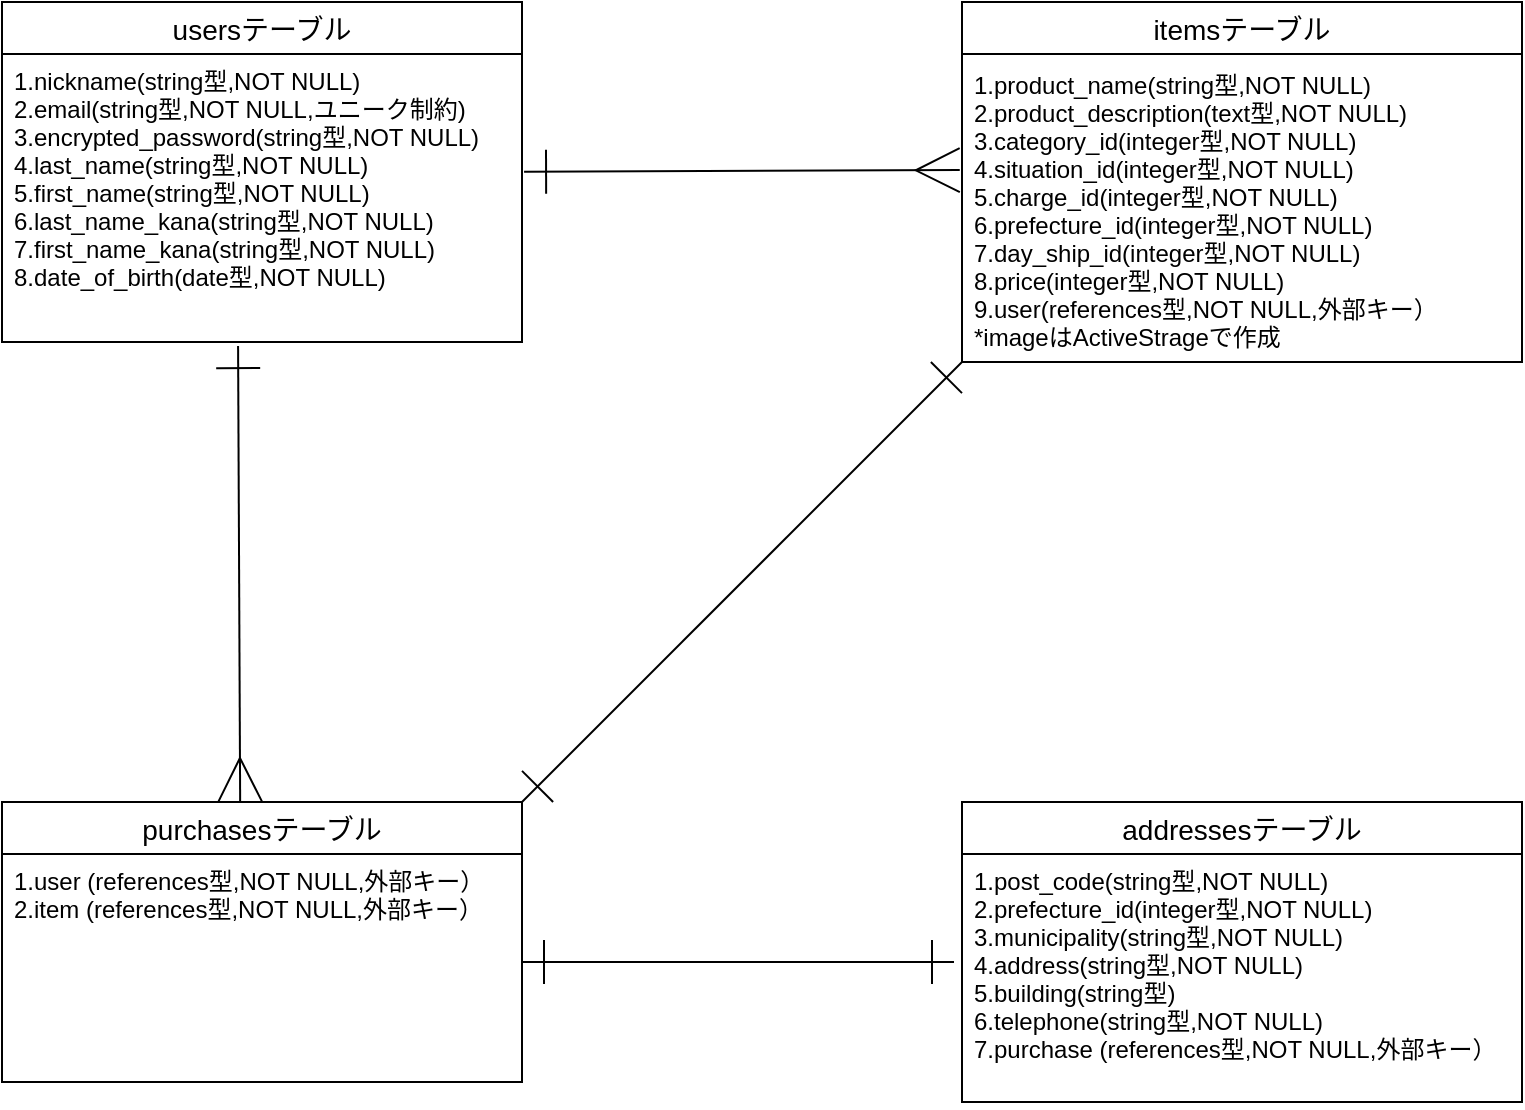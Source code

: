 <mxfile>
    <diagram id="P_oDM2YzGUnUUfiy4xYH" name="ページ1">
        <mxGraphModel dx="968" dy="830" grid="1" gridSize="10" guides="1" tooltips="1" connect="1" arrows="1" fold="1" page="1" pageScale="1" pageWidth="827" pageHeight="1169" math="0" shadow="0">
            <root>
                <mxCell id="0"/>
                <mxCell id="1" parent="0"/>
                <mxCell id="49" value="usersテーブル" style="swimlane;fontStyle=0;childLayout=stackLayout;horizontal=1;startSize=26;horizontalStack=0;resizeParent=1;resizeParentMax=0;resizeLast=0;collapsible=1;marginBottom=0;align=center;fontSize=14;" parent="1" vertex="1">
                    <mxGeometry x="40" y="40" width="260" height="170" as="geometry"/>
                </mxCell>
                <mxCell id="50" value="1.nickname(string型,NOT NULL)&#10;2.email(string型,NOT NULL,ユニーク制約)&#10;3.encrypted_password(string型,NOT NULL)&#10;4.last_name(string型,NOT NULL)&#10;5.first_name(string型,NOT NULL)&#10;6.last_name_kana(string型,NOT NULL)&#10;7.first_name_kana(string型,NOT NULL)&#10;8.date_of_birth(date型,NOT NULL)" style="text;strokeColor=none;fillColor=none;spacingLeft=4;spacingRight=4;overflow=hidden;rotatable=0;points=[[0,0.5],[1,0.5]];portConstraint=eastwest;fontSize=12;" parent="49" vertex="1">
                    <mxGeometry y="26" width="260" height="144" as="geometry"/>
                </mxCell>
                <mxCell id="51" value="itemsテーブル" style="swimlane;fontStyle=0;childLayout=stackLayout;horizontal=1;startSize=26;horizontalStack=0;resizeParent=1;resizeParentMax=0;resizeLast=0;collapsible=1;marginBottom=0;align=center;fontSize=14;" parent="1" vertex="1">
                    <mxGeometry x="520" y="40" width="280" height="180" as="geometry"/>
                </mxCell>
                <mxCell id="52" style="edgeStyle=none;html=1;endArrow=ERmany;endFill=0;endSize=20;startArrow=ERone;startFill=0;jumpSize=6;startSize=20;exitX=0.454;exitY=1.014;exitDx=0;exitDy=0;exitPerimeter=0;entryX=0.458;entryY=0;entryDx=0;entryDy=0;entryPerimeter=0;" parent="1" source="50" edge="1" target="53">
                    <mxGeometry relative="1" as="geometry">
                        <mxPoint x="230" y="420" as="targetPoint"/>
                    </mxGeometry>
                </mxCell>
                <mxCell id="53" value="purchasesテーブル" style="swimlane;fontStyle=0;childLayout=stackLayout;horizontal=1;startSize=26;horizontalStack=0;resizeParent=1;resizeParentMax=0;resizeLast=0;collapsible=1;marginBottom=0;align=center;fontSize=14;" parent="1" vertex="1">
                    <mxGeometry x="40" y="440" width="260" height="140" as="geometry"/>
                </mxCell>
                <mxCell id="54" value="1.user (references型,NOT NULL,外部キー）&#10;2.item (references型,NOT NULL,外部キー）" style="text;strokeColor=none;fillColor=none;spacingLeft=4;spacingRight=4;overflow=hidden;rotatable=0;points=[[0,0.5],[1,0.5]];portConstraint=eastwest;fontSize=12;" parent="53" vertex="1">
                    <mxGeometry y="26" width="260" height="114" as="geometry"/>
                </mxCell>
                <mxCell id="55" value="addressesテーブル" style="swimlane;fontStyle=0;childLayout=stackLayout;horizontal=1;startSize=26;horizontalStack=0;resizeParent=1;resizeParentMax=0;resizeLast=0;collapsible=1;marginBottom=0;align=center;fontSize=14;" parent="1" vertex="1">
                    <mxGeometry x="520" y="440" width="280" height="150" as="geometry"/>
                </mxCell>
                <mxCell id="56" value="1.post_code(string型,NOT NULL)&#10;2.prefecture_id(integer型,NOT NULL)&#10;3.municipality(string型,NOT NULL)&#10;4.address(string型,NOT NULL)&#10;5.building(string型)&#10;6.telephone(string型,NOT NULL)&#10;7.purchase (references型,NOT NULL,外部キー）" style="text;strokeColor=none;fillColor=none;spacingLeft=4;spacingRight=4;overflow=hidden;rotatable=0;points=[[0,0.5],[1,0.5]];portConstraint=eastwest;fontSize=12;" parent="55" vertex="1">
                    <mxGeometry y="26" width="280" height="124" as="geometry"/>
                </mxCell>
                <mxCell id="57" style="edgeStyle=none;html=1;endArrow=ERmany;endFill=0;endSize=20;entryX=-0.004;entryY=0.364;entryDx=0;entryDy=0;entryPerimeter=0;startArrow=ERone;startFill=0;startSize=20;exitX=1.004;exitY=0.409;exitDx=0;exitDy=0;exitPerimeter=0;" parent="1" source="50" target="59" edge="1">
                    <mxGeometry relative="1" as="geometry">
                        <mxPoint x="320" y="124" as="sourcePoint"/>
                        <mxPoint x="510" y="123" as="targetPoint"/>
                    </mxGeometry>
                </mxCell>
                <mxCell id="58" style="edgeStyle=none;html=1;entryX=0;entryY=1;entryDx=0;entryDy=0;endArrow=ERone;endFill=0;endSize=20;exitX=1;exitY=0;exitDx=0;exitDy=0;startArrow=ERone;startFill=0;startSize=20;sourcePerimeterSpacing=40;" parent="1" source="53" target="51" edge="1">
                    <mxGeometry relative="1" as="geometry">
                        <mxPoint x="330" y="450" as="sourcePoint"/>
                    </mxGeometry>
                </mxCell>
                <mxCell id="59" value="1.product_name(string型,NOT NULL)&#10;2.product_description(text型,NOT NULL)&#10;3.category_id(integer型,NOT NULL)&#10;4.situation_id(integer型,NOT NULL)&#10;5.charge_id(integer型,NOT NULL)&#10;6.prefecture_id(integer型,NOT NULL)&#10;7.day_ship_id(integer型,NOT NULL)&#10;8.price(integer型,NOT NULL)&#10;9.user(references型,NOT NULL,外部キー）&#10;*imageはActiveStrageで作成" style="text;strokeColor=none;fillColor=none;spacingLeft=4;spacingRight=4;overflow=hidden;rotatable=0;points=[[0,0.5],[1,0.5]];portConstraint=eastwest;fontSize=12;" parent="1" vertex="1">
                    <mxGeometry x="520" y="68" width="280" height="154" as="geometry"/>
                </mxCell>
                <mxCell id="60" style="edgeStyle=none;html=1;endArrow=ERone;endFill=0;endSize=20;startArrow=ERone;startFill=0;startSize=20;" parent="1" edge="1">
                    <mxGeometry relative="1" as="geometry">
                        <mxPoint x="516" y="520" as="sourcePoint"/>
                        <mxPoint x="300" y="520" as="targetPoint"/>
                    </mxGeometry>
                </mxCell>
            </root>
        </mxGraphModel>
    </diagram>
</mxfile>